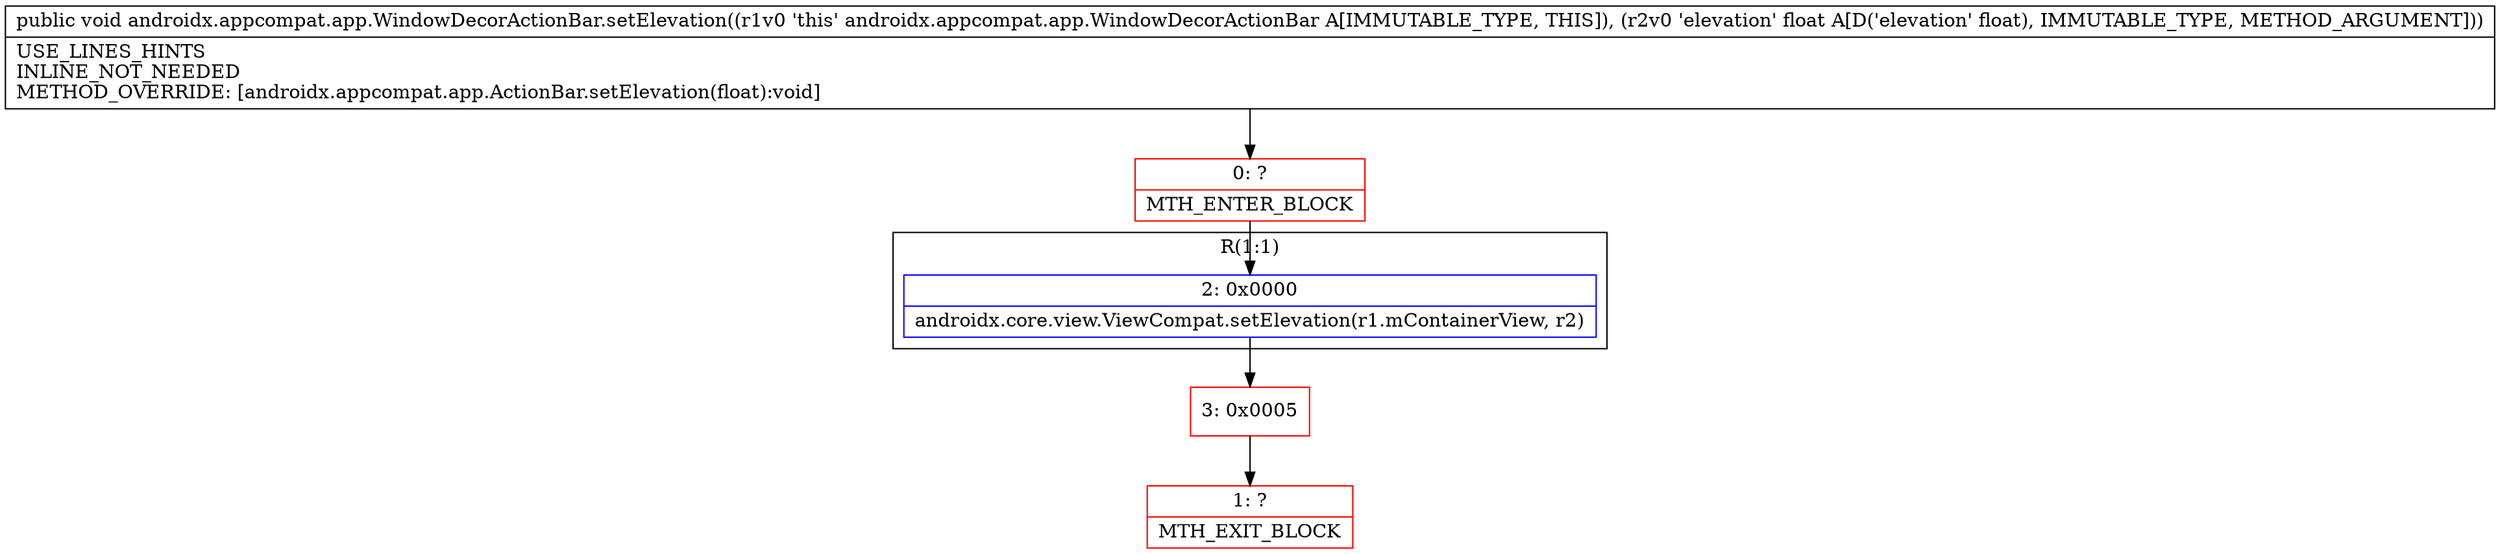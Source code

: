 digraph "CFG forandroidx.appcompat.app.WindowDecorActionBar.setElevation(F)V" {
subgraph cluster_Region_1369162692 {
label = "R(1:1)";
node [shape=record,color=blue];
Node_2 [shape=record,label="{2\:\ 0x0000|androidx.core.view.ViewCompat.setElevation(r1.mContainerView, r2)\l}"];
}
Node_0 [shape=record,color=red,label="{0\:\ ?|MTH_ENTER_BLOCK\l}"];
Node_3 [shape=record,color=red,label="{3\:\ 0x0005}"];
Node_1 [shape=record,color=red,label="{1\:\ ?|MTH_EXIT_BLOCK\l}"];
MethodNode[shape=record,label="{public void androidx.appcompat.app.WindowDecorActionBar.setElevation((r1v0 'this' androidx.appcompat.app.WindowDecorActionBar A[IMMUTABLE_TYPE, THIS]), (r2v0 'elevation' float A[D('elevation' float), IMMUTABLE_TYPE, METHOD_ARGUMENT]))  | USE_LINES_HINTS\lINLINE_NOT_NEEDED\lMETHOD_OVERRIDE: [androidx.appcompat.app.ActionBar.setElevation(float):void]\l}"];
MethodNode -> Node_0;Node_2 -> Node_3;
Node_0 -> Node_2;
Node_3 -> Node_1;
}

